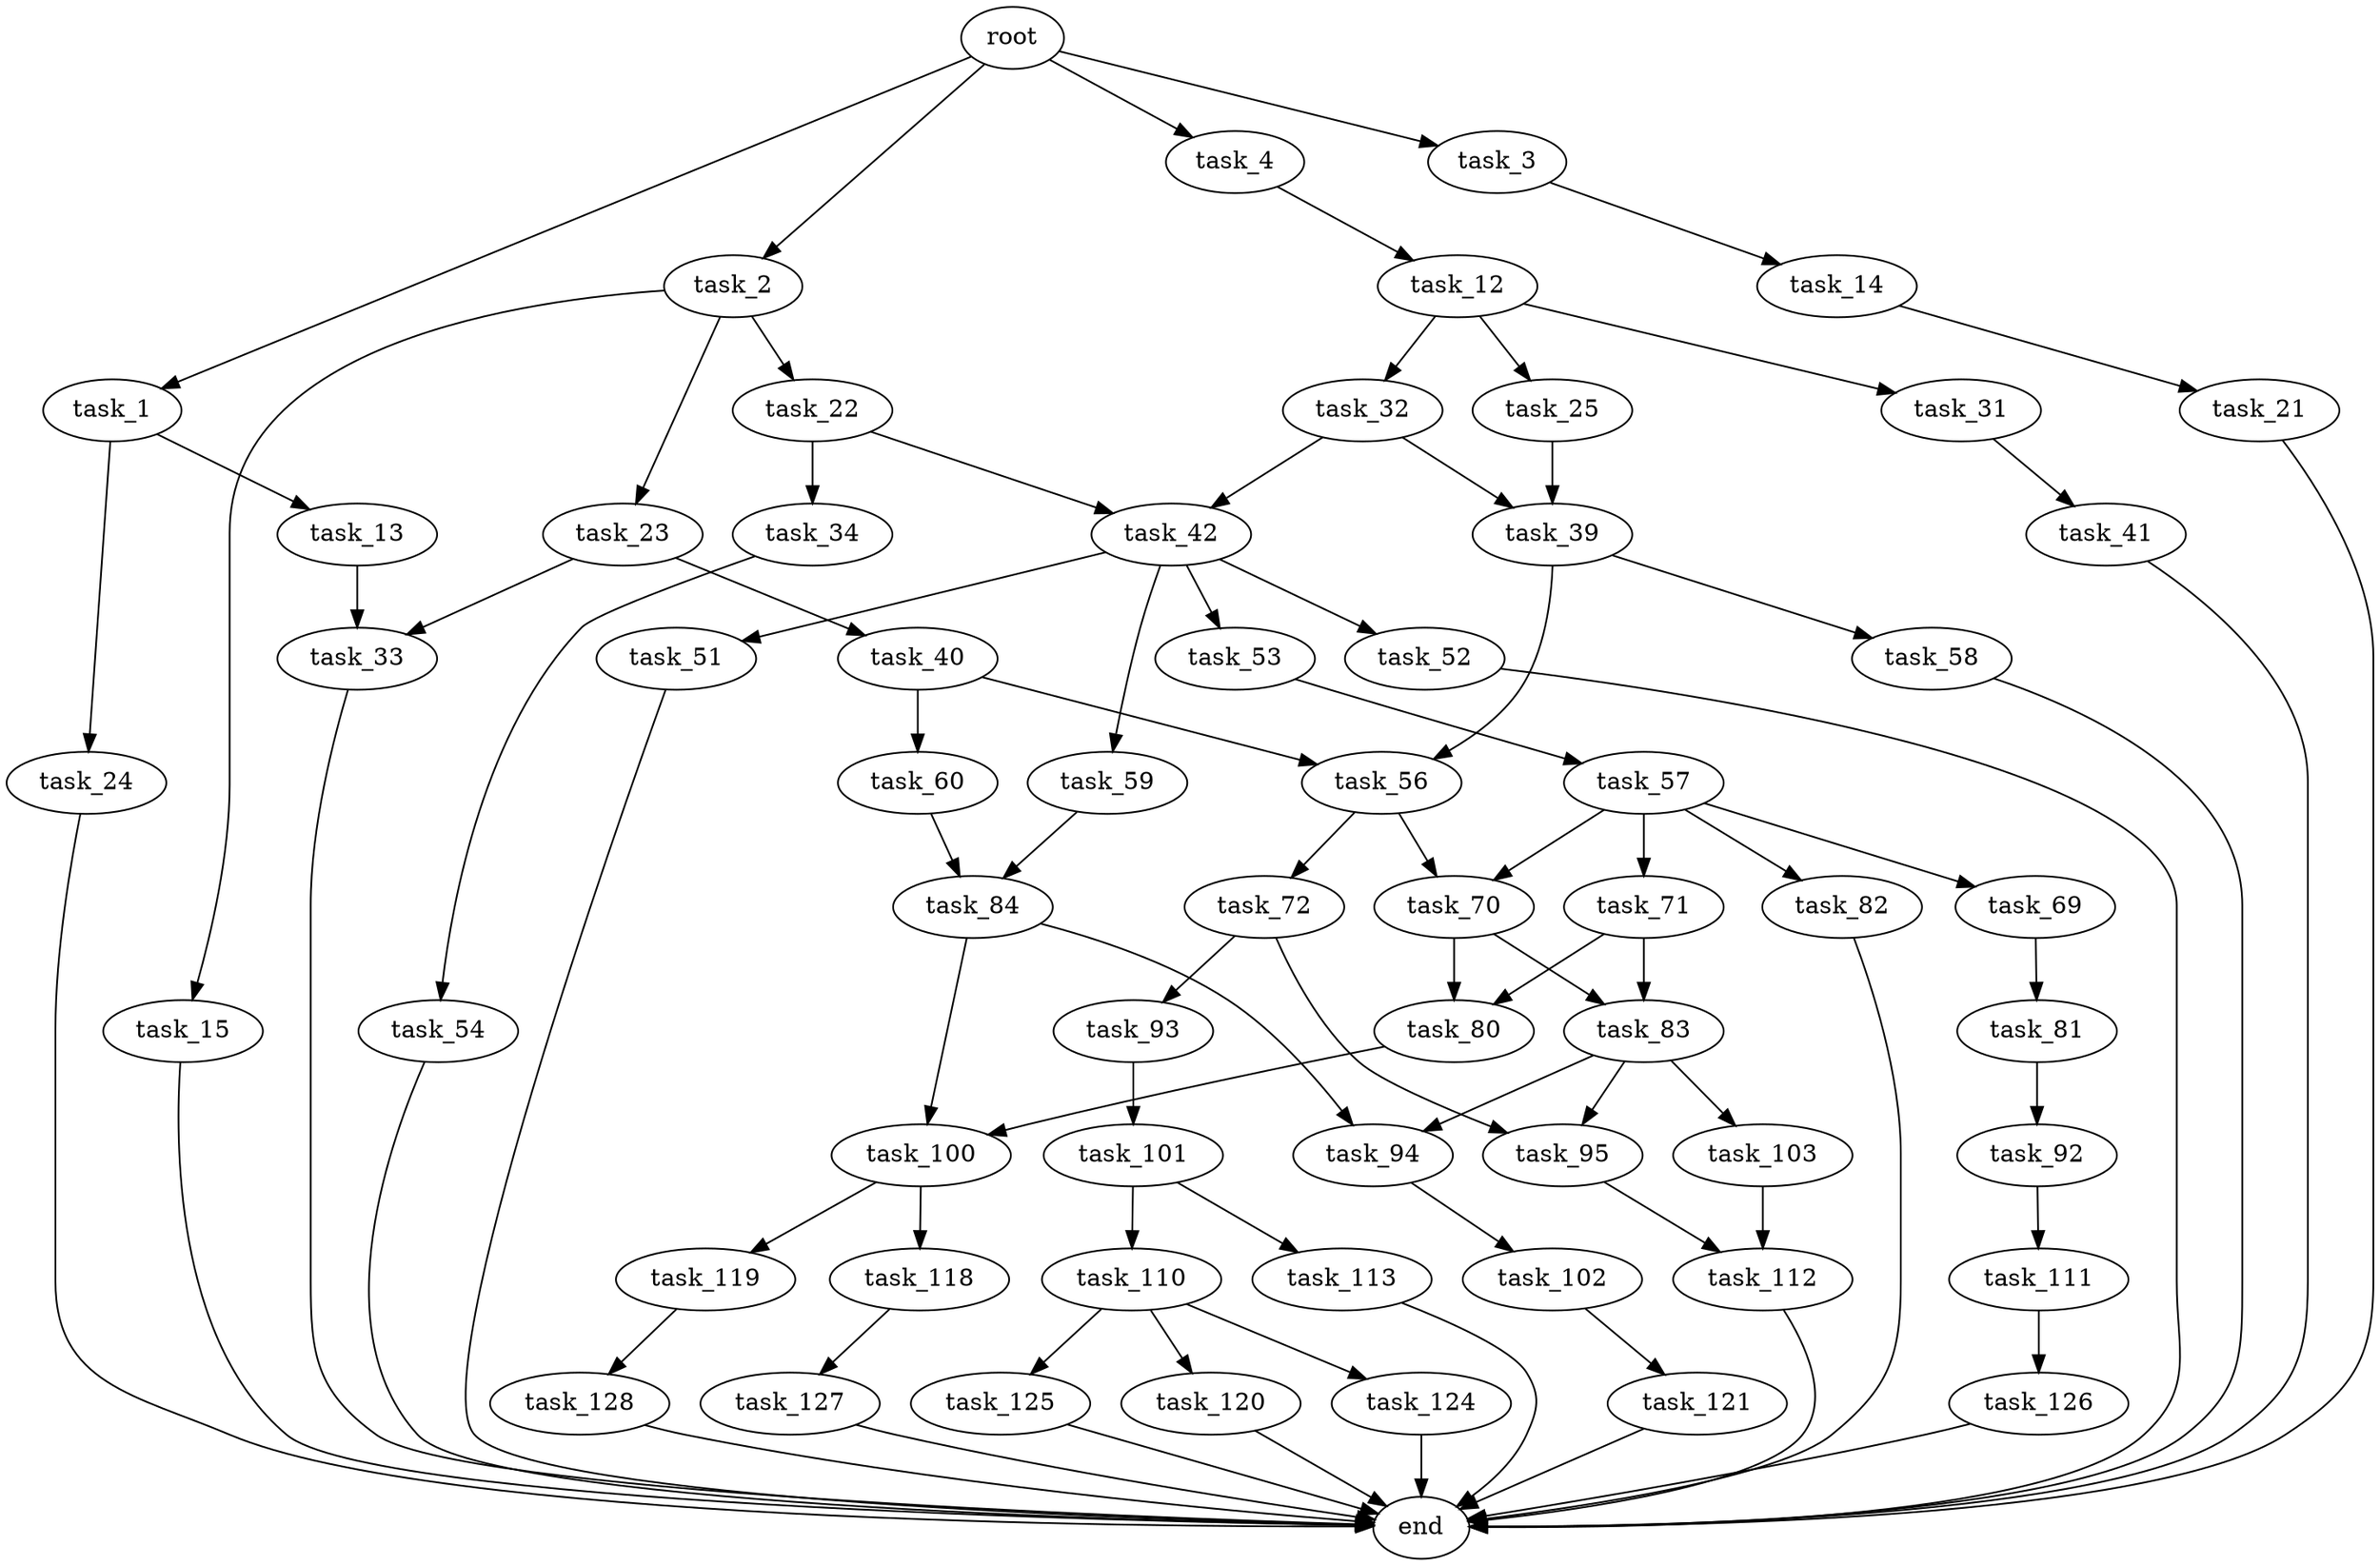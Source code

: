 digraph G {
  root [size="0.000000"];
  task_1 [size="1091349557892.000000"];
  task_2 [size="339468976917.000000"];
  task_3 [size="2011351994.000000"];
  task_4 [size="171201181465.000000"];
  task_13 [size="1449822725.000000"];
  task_24 [size="1216924111593.000000"];
  task_15 [size="52212754100.000000"];
  task_22 [size="7380576848.000000"];
  task_23 [size="134217728000.000000"];
  task_14 [size="18726794048.000000"];
  task_12 [size="62060069256.000000"];
  task_25 [size="782757789696.000000"];
  task_31 [size="169167272801.000000"];
  task_32 [size="595269812425.000000"];
  task_33 [size="6902887273.000000"];
  task_21 [size="39504823518.000000"];
  end [size="0.000000"];
  task_34 [size="8126405379.000000"];
  task_42 [size="22953882161.000000"];
  task_40 [size="40542832124.000000"];
  task_39 [size="406400501571.000000"];
  task_41 [size="18303897402.000000"];
  task_54 [size="487356618580.000000"];
  task_56 [size="3049324270.000000"];
  task_58 [size="405919964259.000000"];
  task_60 [size="807220617216.000000"];
  task_51 [size="68719476736.000000"];
  task_52 [size="57150293448.000000"];
  task_53 [size="233895927162.000000"];
  task_59 [size="105781412208.000000"];
  task_57 [size="38489850193.000000"];
  task_70 [size="8589934592.000000"];
  task_72 [size="12892651128.000000"];
  task_69 [size="549755813888.000000"];
  task_71 [size="8589934592.000000"];
  task_82 [size="782757789696.000000"];
  task_84 [size="8589934592.000000"];
  task_81 [size="11424687522.000000"];
  task_80 [size="8589934592.000000"];
  task_83 [size="368293445632.000000"];
  task_93 [size="205603990206.000000"];
  task_95 [size="1073741824000.000000"];
  task_100 [size="147500170884.000000"];
  task_92 [size="40149058344.000000"];
  task_94 [size="717314245388.000000"];
  task_103 [size="5166275342.000000"];
  task_111 [size="3395100367.000000"];
  task_101 [size="79830797364.000000"];
  task_102 [size="156871417020.000000"];
  task_112 [size="68719476736.000000"];
  task_118 [size="33504099109.000000"];
  task_119 [size="8589934592.000000"];
  task_110 [size="1160265595.000000"];
  task_113 [size="8589934592.000000"];
  task_121 [size="134217728000.000000"];
  task_120 [size="13664873814.000000"];
  task_124 [size="318870913447.000000"];
  task_125 [size="831537963.000000"];
  task_126 [size="368293445632.000000"];
  task_127 [size="8459184402.000000"];
  task_128 [size="134217728000.000000"];

  root -> task_1 [size="1.000000"];
  root -> task_2 [size="1.000000"];
  root -> task_3 [size="1.000000"];
  root -> task_4 [size="1.000000"];
  task_1 -> task_13 [size="679477248.000000"];
  task_1 -> task_24 [size="679477248.000000"];
  task_2 -> task_15 [size="411041792.000000"];
  task_2 -> task_22 [size="411041792.000000"];
  task_2 -> task_23 [size="411041792.000000"];
  task_3 -> task_14 [size="33554432.000000"];
  task_4 -> task_12 [size="209715200.000000"];
  task_13 -> task_33 [size="33554432.000000"];
  task_24 -> end [size="1.000000"];
  task_15 -> end [size="1.000000"];
  task_22 -> task_34 [size="134217728.000000"];
  task_22 -> task_42 [size="134217728.000000"];
  task_23 -> task_33 [size="209715200.000000"];
  task_23 -> task_40 [size="209715200.000000"];
  task_14 -> task_21 [size="411041792.000000"];
  task_12 -> task_25 [size="75497472.000000"];
  task_12 -> task_31 [size="75497472.000000"];
  task_12 -> task_32 [size="75497472.000000"];
  task_25 -> task_39 [size="679477248.000000"];
  task_31 -> task_41 [size="209715200.000000"];
  task_32 -> task_39 [size="838860800.000000"];
  task_32 -> task_42 [size="838860800.000000"];
  task_33 -> end [size="1.000000"];
  task_21 -> end [size="1.000000"];
  task_34 -> task_54 [size="134217728.000000"];
  task_42 -> task_51 [size="679477248.000000"];
  task_42 -> task_52 [size="679477248.000000"];
  task_42 -> task_53 [size="679477248.000000"];
  task_42 -> task_59 [size="679477248.000000"];
  task_40 -> task_56 [size="33554432.000000"];
  task_40 -> task_60 [size="33554432.000000"];
  task_39 -> task_56 [size="411041792.000000"];
  task_39 -> task_58 [size="411041792.000000"];
  task_41 -> end [size="1.000000"];
  task_54 -> end [size="1.000000"];
  task_56 -> task_70 [size="301989888.000000"];
  task_56 -> task_72 [size="301989888.000000"];
  task_58 -> end [size="1.000000"];
  task_60 -> task_84 [size="536870912.000000"];
  task_51 -> end [size="1.000000"];
  task_52 -> end [size="1.000000"];
  task_53 -> task_57 [size="209715200.000000"];
  task_59 -> task_84 [size="134217728.000000"];
  task_57 -> task_69 [size="33554432.000000"];
  task_57 -> task_70 [size="33554432.000000"];
  task_57 -> task_71 [size="33554432.000000"];
  task_57 -> task_82 [size="33554432.000000"];
  task_70 -> task_80 [size="33554432.000000"];
  task_70 -> task_83 [size="33554432.000000"];
  task_72 -> task_93 [size="838860800.000000"];
  task_72 -> task_95 [size="838860800.000000"];
  task_69 -> task_81 [size="536870912.000000"];
  task_71 -> task_80 [size="33554432.000000"];
  task_71 -> task_83 [size="33554432.000000"];
  task_82 -> end [size="1.000000"];
  task_84 -> task_94 [size="33554432.000000"];
  task_84 -> task_100 [size="33554432.000000"];
  task_81 -> task_92 [size="209715200.000000"];
  task_80 -> task_100 [size="33554432.000000"];
  task_83 -> task_94 [size="411041792.000000"];
  task_83 -> task_95 [size="411041792.000000"];
  task_83 -> task_103 [size="411041792.000000"];
  task_93 -> task_101 [size="301989888.000000"];
  task_95 -> task_112 [size="838860800.000000"];
  task_100 -> task_118 [size="134217728.000000"];
  task_100 -> task_119 [size="134217728.000000"];
  task_92 -> task_111 [size="134217728.000000"];
  task_94 -> task_102 [size="536870912.000000"];
  task_103 -> task_112 [size="134217728.000000"];
  task_111 -> task_126 [size="75497472.000000"];
  task_101 -> task_110 [size="134217728.000000"];
  task_101 -> task_113 [size="134217728.000000"];
  task_102 -> task_121 [size="134217728.000000"];
  task_112 -> end [size="1.000000"];
  task_118 -> task_127 [size="838860800.000000"];
  task_119 -> task_128 [size="33554432.000000"];
  task_110 -> task_120 [size="33554432.000000"];
  task_110 -> task_124 [size="33554432.000000"];
  task_110 -> task_125 [size="33554432.000000"];
  task_113 -> end [size="1.000000"];
  task_121 -> end [size="1.000000"];
  task_120 -> end [size="1.000000"];
  task_124 -> end [size="1.000000"];
  task_125 -> end [size="1.000000"];
  task_126 -> end [size="1.000000"];
  task_127 -> end [size="1.000000"];
  task_128 -> end [size="1.000000"];
}
